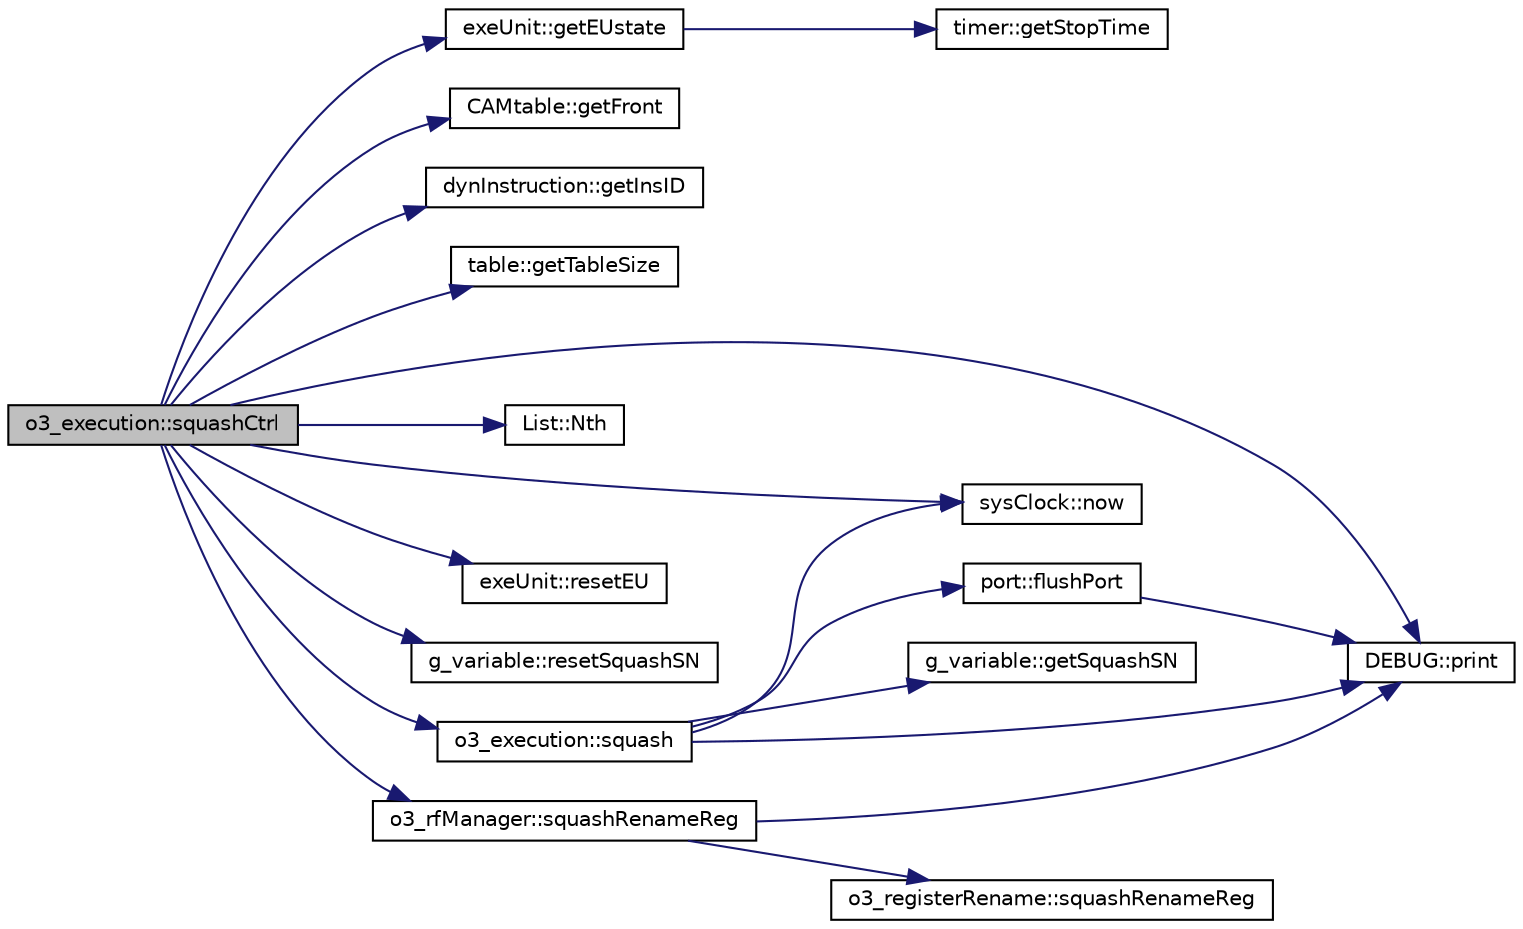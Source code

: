 digraph G
{
  edge [fontname="Helvetica",fontsize="10",labelfontname="Helvetica",labelfontsize="10"];
  node [fontname="Helvetica",fontsize="10",shape=record];
  rankdir=LR;
  Node1 [label="o3_execution::squashCtrl",height=0.2,width=0.4,color="black", fillcolor="grey75", style="filled" fontcolor="black"];
  Node1 -> Node2 [color="midnightblue",fontsize="10",style="solid",fontname="Helvetica"];
  Node2 [label="exeUnit::getEUstate",height=0.2,width=0.4,color="black", fillcolor="white", style="filled",URL="$structexeUnit.html#a739cfd78a98068a64fb2e807f49c4312"];
  Node2 -> Node3 [color="midnightblue",fontsize="10",style="solid",fontname="Helvetica"];
  Node3 [label="timer::getStopTime",height=0.2,width=0.4,color="black", fillcolor="white", style="filled",URL="$structtimer.html#a5a974df09de3c943843cccb24bfdc2b3"];
  Node1 -> Node4 [color="midnightblue",fontsize="10",style="solid",fontname="Helvetica"];
  Node4 [label="CAMtable::getFront",height=0.2,width=0.4,color="black", fillcolor="white", style="filled",URL="$classCAMtable.html#a1111b552094db836302ac5ce0671794a"];
  Node1 -> Node5 [color="midnightblue",fontsize="10",style="solid",fontname="Helvetica"];
  Node5 [label="dynInstruction::getInsID",height=0.2,width=0.4,color="black", fillcolor="white", style="filled",URL="$classdynInstruction.html#ab38b8181f522daae77cb46d701fb5302"];
  Node1 -> Node6 [color="midnightblue",fontsize="10",style="solid",fontname="Helvetica"];
  Node6 [label="table::getTableSize",height=0.2,width=0.4,color="black", fillcolor="white", style="filled",URL="$classtable.html#af9c07419ae48bd029f03a9e7ca29c43f"];
  Node1 -> Node7 [color="midnightblue",fontsize="10",style="solid",fontname="Helvetica"];
  Node7 [label="sysClock::now",height=0.2,width=0.4,color="black", fillcolor="white", style="filled",URL="$classsysClock.html#af027a57c8bc3d0dab4fe5a0f870b7d20"];
  Node1 -> Node8 [color="midnightblue",fontsize="10",style="solid",fontname="Helvetica"];
  Node8 [label="List::Nth",height=0.2,width=0.4,color="black", fillcolor="white", style="filled",URL="$classList.html#a5eb964816de33c85e1d46658ddf8c6c4"];
  Node1 -> Node9 [color="midnightblue",fontsize="10",style="solid",fontname="Helvetica"];
  Node9 [label="DEBUG::print",height=0.2,width=0.4,color="black", fillcolor="white", style="filled",URL="$classDEBUG.html#ab38f086785f7239084b735007297078a"];
  Node1 -> Node10 [color="midnightblue",fontsize="10",style="solid",fontname="Helvetica"];
  Node10 [label="exeUnit::resetEU",height=0.2,width=0.4,color="black", fillcolor="white", style="filled",URL="$structexeUnit.html#a31fd51a344347d96c9be688de8e0f97a"];
  Node1 -> Node11 [color="midnightblue",fontsize="10",style="solid",fontname="Helvetica"];
  Node11 [label="g_variable::resetSquashSN",height=0.2,width=0.4,color="black", fillcolor="white", style="filled",URL="$structg__variable.html#a0031c2dbd6463bf57b4d24335eb7b9ca"];
  Node1 -> Node12 [color="midnightblue",fontsize="10",style="solid",fontname="Helvetica"];
  Node12 [label="o3_execution::squash",height=0.2,width=0.4,color="black", fillcolor="white", style="filled",URL="$classo3__execution.html#a38bcffde43ee6d4935c251b47e52a85c"];
  Node12 -> Node13 [color="midnightblue",fontsize="10",style="solid",fontname="Helvetica"];
  Node13 [label="port::flushPort",height=0.2,width=0.4,color="black", fillcolor="white", style="filled",URL="$classport.html#a58991733cd9bb95beb7303826b9b3d3f"];
  Node13 -> Node9 [color="midnightblue",fontsize="10",style="solid",fontname="Helvetica"];
  Node12 -> Node14 [color="midnightblue",fontsize="10",style="solid",fontname="Helvetica"];
  Node14 [label="g_variable::getSquashSN",height=0.2,width=0.4,color="black", fillcolor="white", style="filled",URL="$structg__variable.html#a366fb213b96fa81e166dbe60a16c3e4f"];
  Node12 -> Node7 [color="midnightblue",fontsize="10",style="solid",fontname="Helvetica"];
  Node12 -> Node9 [color="midnightblue",fontsize="10",style="solid",fontname="Helvetica"];
  Node1 -> Node15 [color="midnightblue",fontsize="10",style="solid",fontname="Helvetica"];
  Node15 [label="o3_rfManager::squashRenameReg",height=0.2,width=0.4,color="black", fillcolor="white", style="filled",URL="$classo3__rfManager.html#ac8199decc9c7a881b2099a68711cced7"];
  Node15 -> Node9 [color="midnightblue",fontsize="10",style="solid",fontname="Helvetica"];
  Node15 -> Node16 [color="midnightblue",fontsize="10",style="solid",fontname="Helvetica"];
  Node16 [label="o3_registerRename::squashRenameReg",height=0.2,width=0.4,color="black", fillcolor="white", style="filled",URL="$classo3__registerRename.html#a72f6bb205743c3bbbe41c47584208c90"];
}
